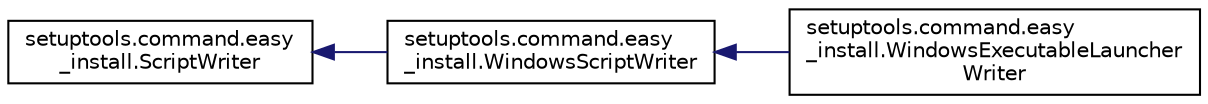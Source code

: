 digraph "Graphical Class Hierarchy"
{
 // LATEX_PDF_SIZE
  edge [fontname="Helvetica",fontsize="10",labelfontname="Helvetica",labelfontsize="10"];
  node [fontname="Helvetica",fontsize="10",shape=record];
  rankdir="LR";
  Node0 [label="setuptools.command.easy\l_install.ScriptWriter",height=0.2,width=0.4,color="black", fillcolor="white", style="filled",URL="$da/d2c/classsetuptools_1_1command_1_1easy__install_1_1_script_writer.html",tooltip=" "];
  Node0 -> Node1 [dir="back",color="midnightblue",fontsize="10",style="solid",fontname="Helvetica"];
  Node1 [label="setuptools.command.easy\l_install.WindowsScriptWriter",height=0.2,width=0.4,color="black", fillcolor="white", style="filled",URL="$dd/dae/classsetuptools_1_1command_1_1easy__install_1_1_windows_script_writer.html",tooltip=" "];
  Node1 -> Node2 [dir="back",color="midnightblue",fontsize="10",style="solid",fontname="Helvetica"];
  Node2 [label="setuptools.command.easy\l_install.WindowsExecutableLauncher\lWriter",height=0.2,width=0.4,color="black", fillcolor="white", style="filled",URL="$de/d47/classsetuptools_1_1command_1_1easy__install_1_1_windows_executable_launcher_writer.html",tooltip=" "];
}
